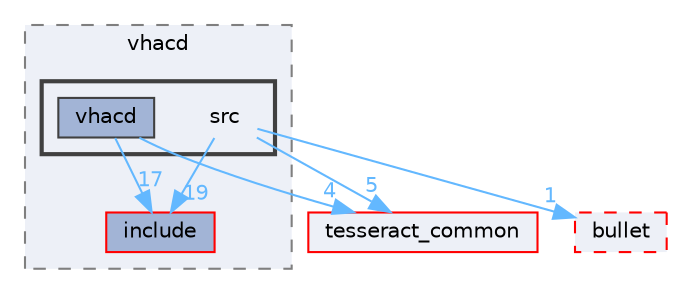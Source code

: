 digraph "tesseract_collision/vhacd/src"
{
 // LATEX_PDF_SIZE
  bgcolor="transparent";
  edge [fontname=Helvetica,fontsize=10,labelfontname=Helvetica,labelfontsize=10];
  node [fontname=Helvetica,fontsize=10,shape=box,height=0.2,width=0.4];
  compound=true
  subgraph clusterdir_cef080a1c457534c26e3494a884a3d55 {
    graph [ bgcolor="#edf0f7", pencolor="grey50", label="vhacd", fontname=Helvetica,fontsize=10 style="filled,dashed", URL="dir_cef080a1c457534c26e3494a884a3d55.html",tooltip=""]
  dir_a79df59c0a6cd5f3874695d0ac9985b1 [label="include", fillcolor="#a2b4d6", color="red", style="filled", URL="dir_a79df59c0a6cd5f3874695d0ac9985b1.html",tooltip=""];
  subgraph clusterdir_2d037ac4c80e9c2728069caca20305d9 {
    graph [ bgcolor="#edf0f7", pencolor="grey25", label="", fontname=Helvetica,fontsize=10 style="filled,bold", URL="dir_2d037ac4c80e9c2728069caca20305d9.html",tooltip=""]
    dir_2d037ac4c80e9c2728069caca20305d9 [shape=plaintext, label="src"];
  dir_45d90caaa2b5e592a8c1b5fd3bc6894f [label="vhacd", fillcolor="#a2b4d6", color="grey25", style="filled", URL="dir_45d90caaa2b5e592a8c1b5fd3bc6894f.html",tooltip=""];
  }
  }
  dir_06345f2e0a93a8c3d7765a82cd4266e2 [label="bullet", fillcolor="#edf0f7", color="red", style="filled,dashed", URL="dir_06345f2e0a93a8c3d7765a82cd4266e2.html",tooltip=""];
  dir_8430b83f3af685b4c96d298a32e9aa37 [label="tesseract_common", fillcolor="#edf0f7", color="red", style="filled", URL="dir_8430b83f3af685b4c96d298a32e9aa37.html",tooltip=""];
  dir_2d037ac4c80e9c2728069caca20305d9->dir_06345f2e0a93a8c3d7765a82cd4266e2 [headlabel="1", labeldistance=1.5 headhref="dir_000056_000003.html" color="steelblue1" fontcolor="steelblue1"];
  dir_2d037ac4c80e9c2728069caca20305d9->dir_8430b83f3af685b4c96d298a32e9aa37 [headlabel="5", labeldistance=1.5 headhref="dir_000056_000075.html" color="steelblue1" fontcolor="steelblue1"];
  dir_2d037ac4c80e9c2728069caca20305d9->dir_a79df59c0a6cd5f3874695d0ac9985b1 [headlabel="19", labeldistance=1.5 headhref="dir_000056_000030.html" color="steelblue1" fontcolor="steelblue1"];
  dir_45d90caaa2b5e592a8c1b5fd3bc6894f->dir_8430b83f3af685b4c96d298a32e9aa37 [headlabel="4", labeldistance=1.5 headhref="dir_000115_000075.html" color="steelblue1" fontcolor="steelblue1"];
  dir_45d90caaa2b5e592a8c1b5fd3bc6894f->dir_a79df59c0a6cd5f3874695d0ac9985b1 [headlabel="17", labeldistance=1.5 headhref="dir_000115_000030.html" color="steelblue1" fontcolor="steelblue1"];
}

